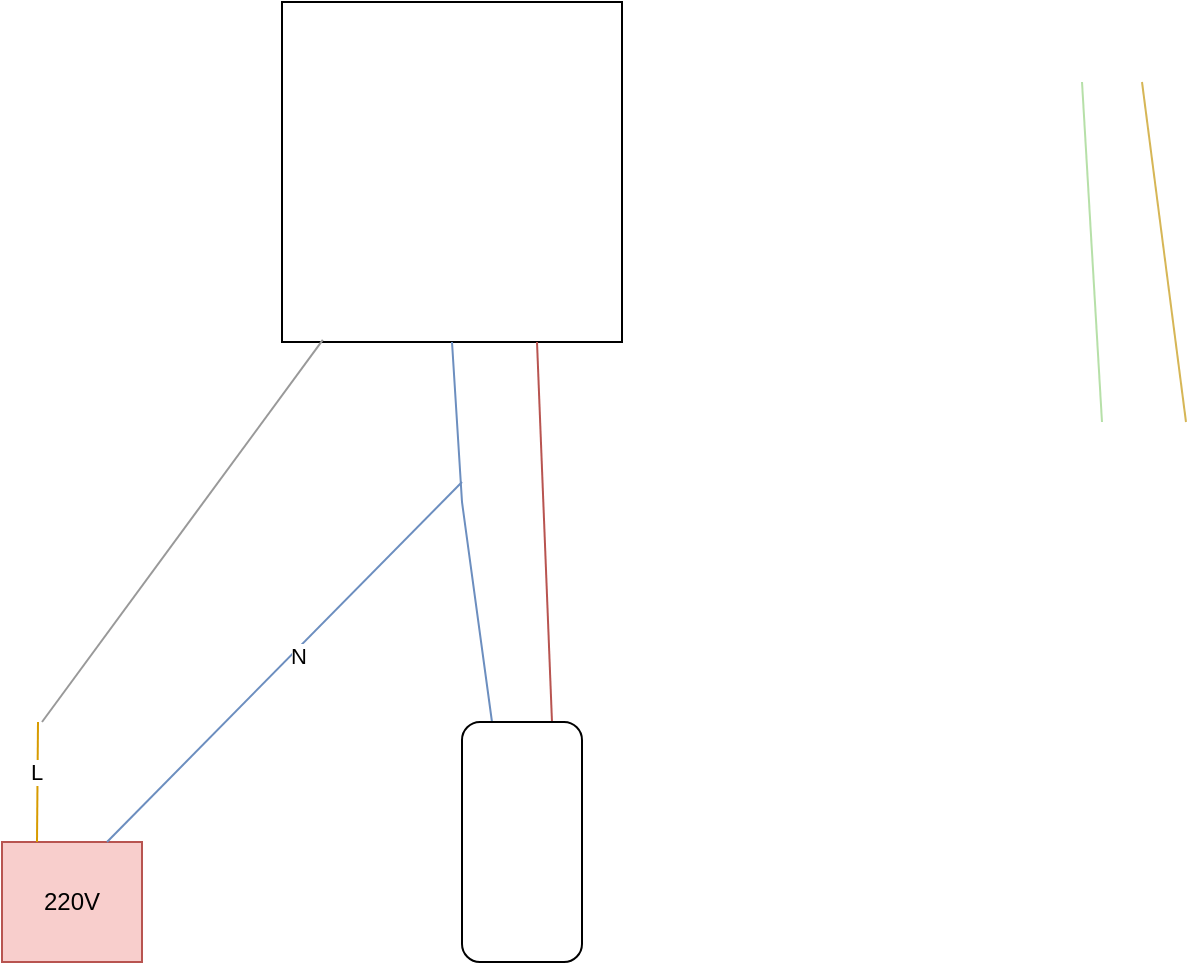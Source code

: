 <mxfile version="22.1.11" type="device">
  <diagram name="Page-1" id="KclHfVyfTWAcDaPJaYIX">
    <mxGraphModel dx="989" dy="626" grid="1" gridSize="10" guides="1" tooltips="1" connect="1" arrows="1" fold="1" page="1" pageScale="1" pageWidth="1100" pageHeight="850" math="0" shadow="0">
      <root>
        <mxCell id="0" />
        <mxCell id="1" parent="0" />
        <mxCell id="vMFv8rTqyA6VuDPY4Urf-1" value="" style="whiteSpace=wrap;html=1;aspect=fixed;" vertex="1" parent="1">
          <mxGeometry x="160" y="130" width="170" height="170" as="geometry" />
        </mxCell>
        <mxCell id="vMFv8rTqyA6VuDPY4Urf-3" value="" style="endArrow=none;html=1;rounded=0;fillColor=#dae8fc;strokeColor=#6c8ebf;exitX=0;exitY=0.75;exitDx=0;exitDy=0;entryX=0.5;entryY=1;entryDx=0;entryDy=0;" edge="1" parent="1" source="vMFv8rTqyA6VuDPY4Urf-8" target="vMFv8rTqyA6VuDPY4Urf-1">
          <mxGeometry width="50" height="50" relative="1" as="geometry">
            <mxPoint x="240" y="470" as="sourcePoint" />
            <mxPoint x="245" y="300" as="targetPoint" />
            <Array as="points">
              <mxPoint x="250" y="380" />
            </Array>
          </mxGeometry>
        </mxCell>
        <mxCell id="vMFv8rTqyA6VuDPY4Urf-4" value="" style="endArrow=none;html=1;rounded=0;entryX=0.12;entryY=0.994;entryDx=0;entryDy=0;strokeColor=#999999;entryPerimeter=0;" edge="1" parent="1" target="vMFv8rTqyA6VuDPY4Urf-1">
          <mxGeometry width="50" height="50" relative="1" as="geometry">
            <mxPoint x="40" y="490" as="sourcePoint" />
            <mxPoint x="213" y="310" as="targetPoint" />
          </mxGeometry>
        </mxCell>
        <mxCell id="vMFv8rTqyA6VuDPY4Urf-5" value="" style="endArrow=none;html=1;rounded=0;entryX=0.75;entryY=1;entryDx=0;entryDy=0;fillColor=#f8cecc;strokeColor=#b85450;exitX=0;exitY=0.25;exitDx=0;exitDy=0;" edge="1" parent="1" source="vMFv8rTqyA6VuDPY4Urf-8" target="vMFv8rTqyA6VuDPY4Urf-1">
          <mxGeometry width="50" height="50" relative="1" as="geometry">
            <mxPoint x="310" y="470" as="sourcePoint" />
            <mxPoint x="233" y="320" as="targetPoint" />
          </mxGeometry>
        </mxCell>
        <mxCell id="vMFv8rTqyA6VuDPY4Urf-6" value="" style="endArrow=none;html=1;rounded=0;fillColor=#d5e8d4;strokeColor=#B6E0A8;" edge="1" parent="1">
          <mxGeometry width="50" height="50" relative="1" as="geometry">
            <mxPoint x="570" y="340" as="sourcePoint" />
            <mxPoint x="560" y="170" as="targetPoint" />
          </mxGeometry>
        </mxCell>
        <mxCell id="vMFv8rTqyA6VuDPY4Urf-7" value="" style="endArrow=none;html=1;rounded=0;entryX=0.75;entryY=1;entryDx=0;entryDy=0;fillColor=#fff2cc;strokeColor=#d6b656;" edge="1" parent="1">
          <mxGeometry width="50" height="50" relative="1" as="geometry">
            <mxPoint x="612" y="340" as="sourcePoint" />
            <mxPoint x="590" y="170" as="targetPoint" />
          </mxGeometry>
        </mxCell>
        <mxCell id="vMFv8rTqyA6VuDPY4Urf-8" value="" style="rounded=1;whiteSpace=wrap;html=1;rotation=90;" vertex="1" parent="1">
          <mxGeometry x="220" y="520" width="120" height="60" as="geometry" />
        </mxCell>
        <mxCell id="vMFv8rTqyA6VuDPY4Urf-9" value="220V" style="rounded=0;whiteSpace=wrap;html=1;fillColor=#f8cecc;strokeColor=#b85450;" vertex="1" parent="1">
          <mxGeometry x="20" y="550" width="70" height="60" as="geometry" />
        </mxCell>
        <mxCell id="vMFv8rTqyA6VuDPY4Urf-10" value="" style="endArrow=none;html=1;rounded=0;exitX=0.25;exitY=0;exitDx=0;exitDy=0;fillColor=#ffe6cc;strokeColor=#d79b00;" edge="1" parent="1" source="vMFv8rTqyA6VuDPY4Urf-9">
          <mxGeometry width="50" height="50" relative="1" as="geometry">
            <mxPoint x="230" y="480" as="sourcePoint" />
            <mxPoint x="38" y="490" as="targetPoint" />
          </mxGeometry>
        </mxCell>
        <mxCell id="vMFv8rTqyA6VuDPY4Urf-13" value="L" style="edgeLabel;html=1;align=center;verticalAlign=middle;resizable=0;points=[];" vertex="1" connectable="0" parent="vMFv8rTqyA6VuDPY4Urf-10">
          <mxGeometry x="0.162" y="1" relative="1" as="geometry">
            <mxPoint as="offset" />
          </mxGeometry>
        </mxCell>
        <mxCell id="vMFv8rTqyA6VuDPY4Urf-11" value="" style="endArrow=none;html=1;rounded=0;exitX=0.75;exitY=0;exitDx=0;exitDy=0;fillColor=#dae8fc;strokeColor=#6c8ebf;" edge="1" parent="1" source="vMFv8rTqyA6VuDPY4Urf-9">
          <mxGeometry width="50" height="50" relative="1" as="geometry">
            <mxPoint x="48" y="560" as="sourcePoint" />
            <mxPoint x="250" y="370" as="targetPoint" />
          </mxGeometry>
        </mxCell>
        <mxCell id="vMFv8rTqyA6VuDPY4Urf-12" value="N" style="edgeLabel;html=1;align=center;verticalAlign=middle;resizable=0;points=[];" vertex="1" connectable="0" parent="vMFv8rTqyA6VuDPY4Urf-11">
          <mxGeometry x="0.051" y="-2" relative="1" as="geometry">
            <mxPoint as="offset" />
          </mxGeometry>
        </mxCell>
      </root>
    </mxGraphModel>
  </diagram>
</mxfile>
